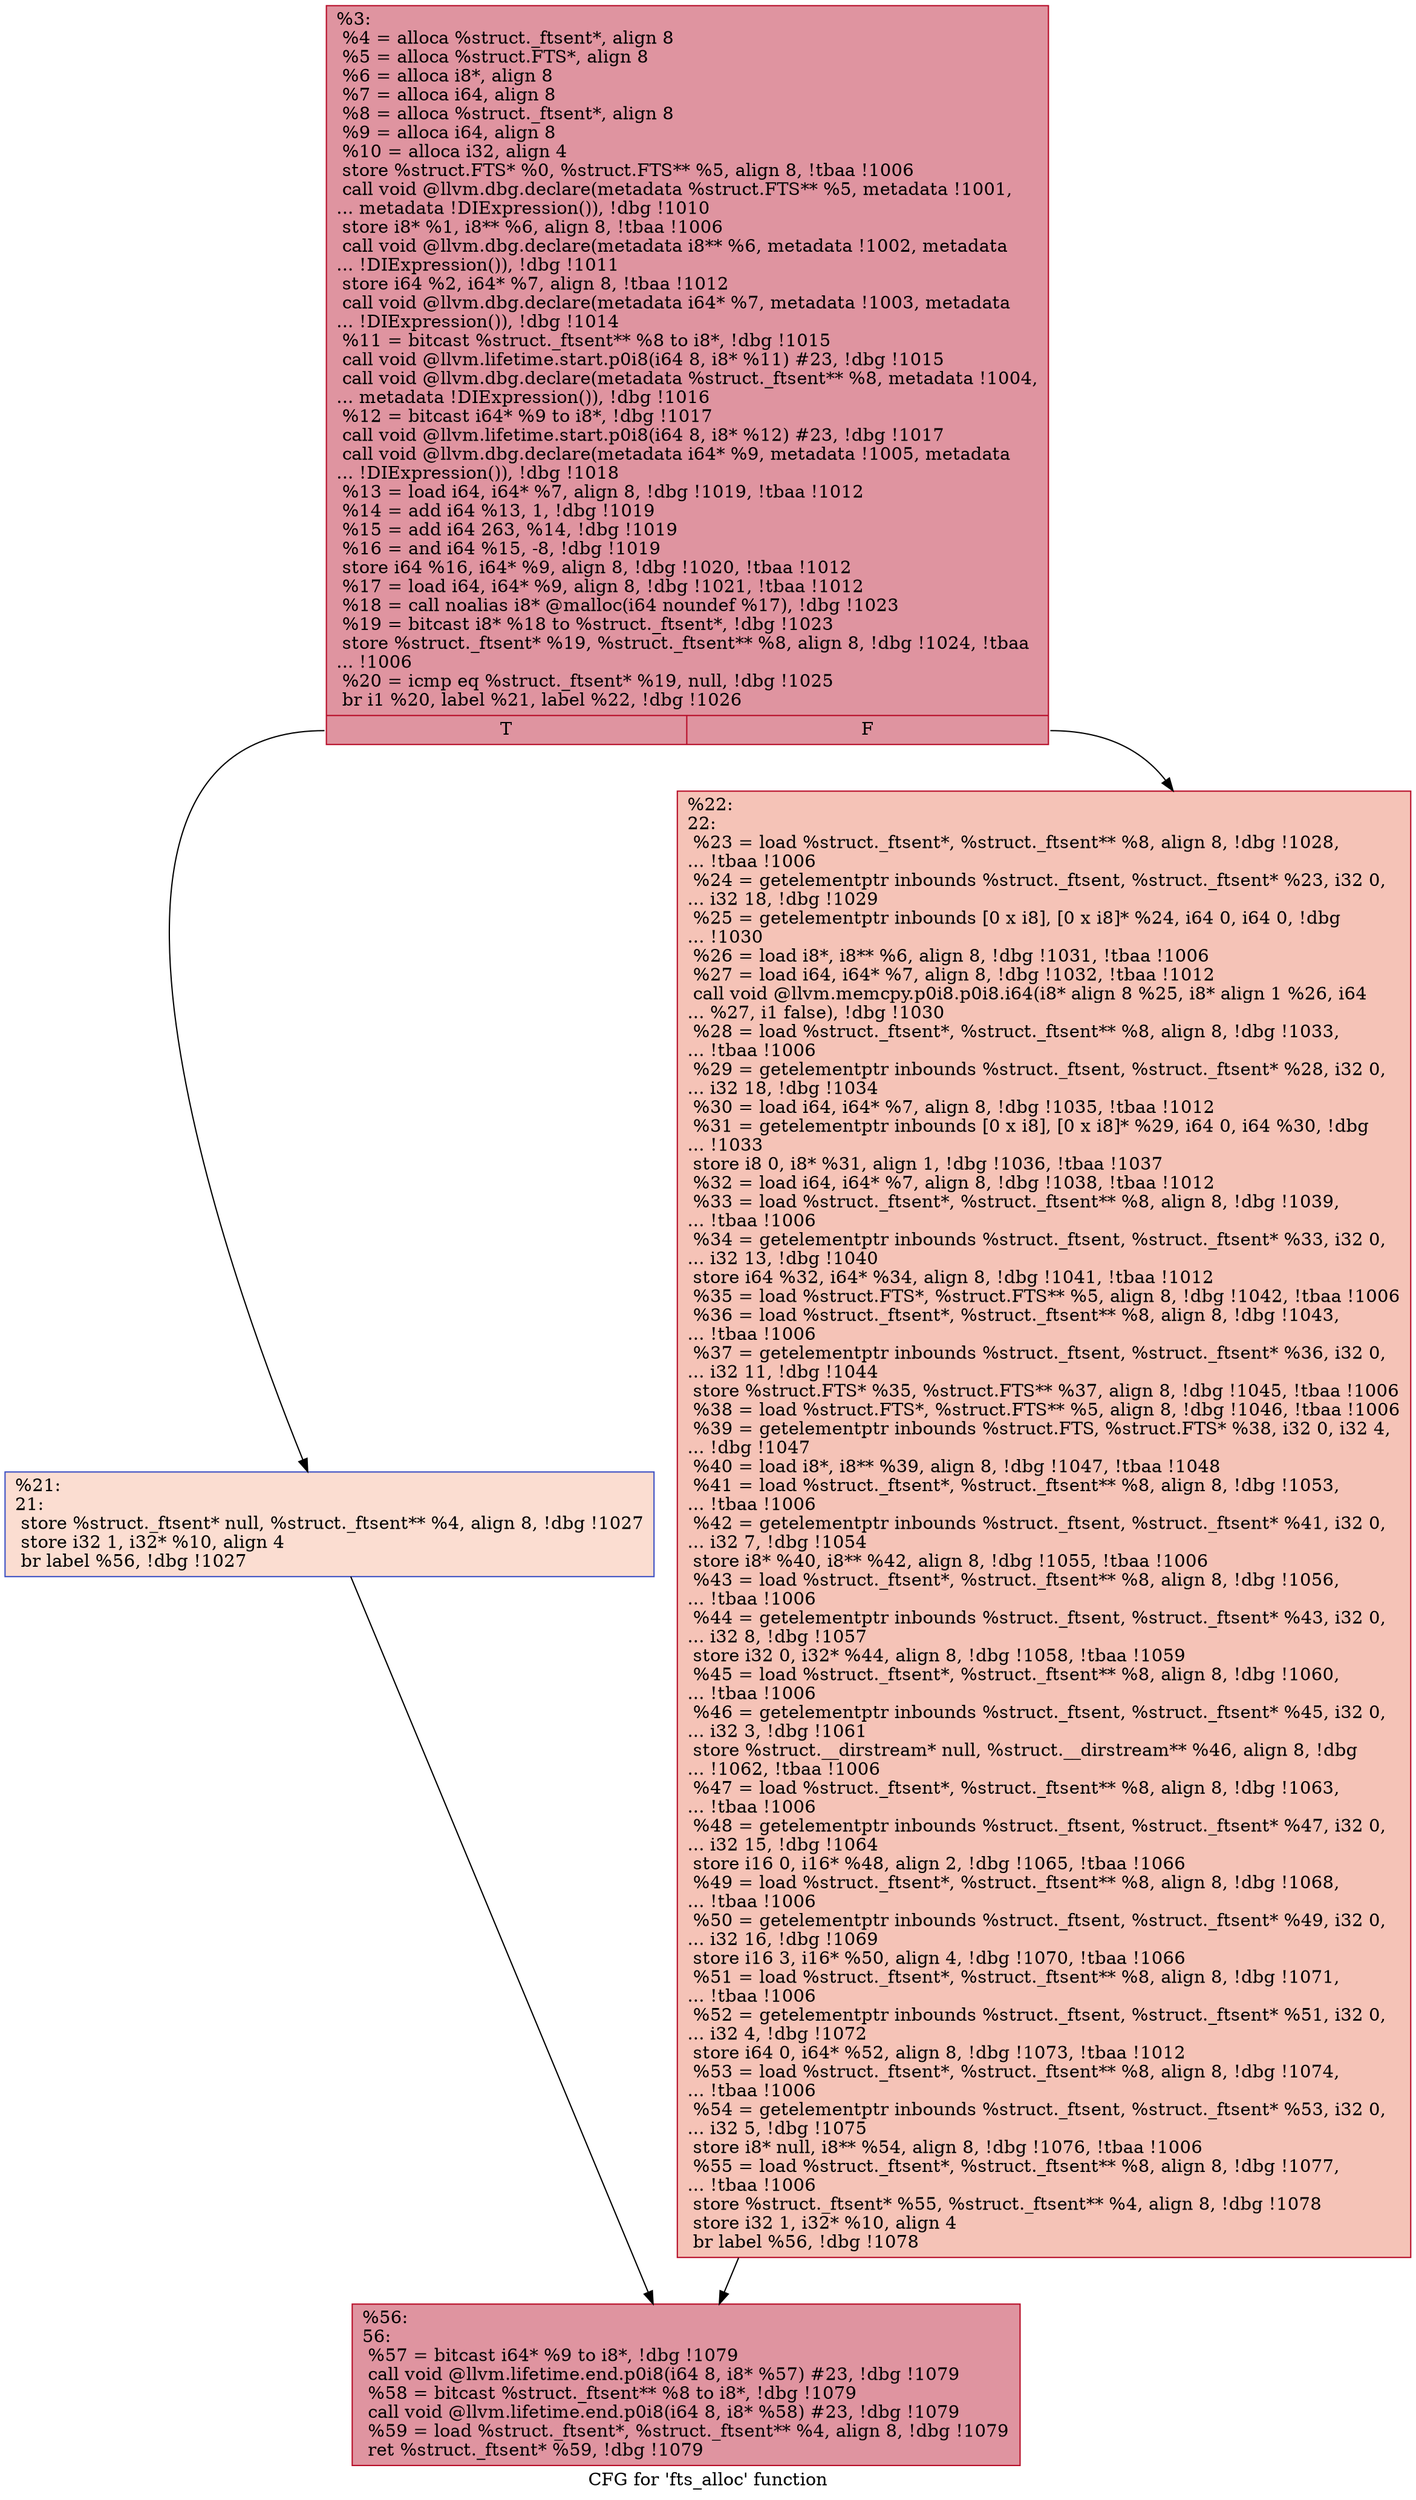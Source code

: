 digraph "CFG for 'fts_alloc' function" {
	label="CFG for 'fts_alloc' function";

	Node0x20b8b00 [shape=record,color="#b70d28ff", style=filled, fillcolor="#b70d2870",label="{%3:\l  %4 = alloca %struct._ftsent*, align 8\l  %5 = alloca %struct.FTS*, align 8\l  %6 = alloca i8*, align 8\l  %7 = alloca i64, align 8\l  %8 = alloca %struct._ftsent*, align 8\l  %9 = alloca i64, align 8\l  %10 = alloca i32, align 4\l  store %struct.FTS* %0, %struct.FTS** %5, align 8, !tbaa !1006\l  call void @llvm.dbg.declare(metadata %struct.FTS** %5, metadata !1001,\l... metadata !DIExpression()), !dbg !1010\l  store i8* %1, i8** %6, align 8, !tbaa !1006\l  call void @llvm.dbg.declare(metadata i8** %6, metadata !1002, metadata\l... !DIExpression()), !dbg !1011\l  store i64 %2, i64* %7, align 8, !tbaa !1012\l  call void @llvm.dbg.declare(metadata i64* %7, metadata !1003, metadata\l... !DIExpression()), !dbg !1014\l  %11 = bitcast %struct._ftsent** %8 to i8*, !dbg !1015\l  call void @llvm.lifetime.start.p0i8(i64 8, i8* %11) #23, !dbg !1015\l  call void @llvm.dbg.declare(metadata %struct._ftsent** %8, metadata !1004,\l... metadata !DIExpression()), !dbg !1016\l  %12 = bitcast i64* %9 to i8*, !dbg !1017\l  call void @llvm.lifetime.start.p0i8(i64 8, i8* %12) #23, !dbg !1017\l  call void @llvm.dbg.declare(metadata i64* %9, metadata !1005, metadata\l... !DIExpression()), !dbg !1018\l  %13 = load i64, i64* %7, align 8, !dbg !1019, !tbaa !1012\l  %14 = add i64 %13, 1, !dbg !1019\l  %15 = add i64 263, %14, !dbg !1019\l  %16 = and i64 %15, -8, !dbg !1019\l  store i64 %16, i64* %9, align 8, !dbg !1020, !tbaa !1012\l  %17 = load i64, i64* %9, align 8, !dbg !1021, !tbaa !1012\l  %18 = call noalias i8* @malloc(i64 noundef %17), !dbg !1023\l  %19 = bitcast i8* %18 to %struct._ftsent*, !dbg !1023\l  store %struct._ftsent* %19, %struct._ftsent** %8, align 8, !dbg !1024, !tbaa\l... !1006\l  %20 = icmp eq %struct._ftsent* %19, null, !dbg !1025\l  br i1 %20, label %21, label %22, !dbg !1026\l|{<s0>T|<s1>F}}"];
	Node0x20b8b00:s0 -> Node0x20bc900;
	Node0x20b8b00:s1 -> Node0x20bc950;
	Node0x20bc900 [shape=record,color="#3d50c3ff", style=filled, fillcolor="#f7b39670",label="{%21:\l21:                                               \l  store %struct._ftsent* null, %struct._ftsent** %4, align 8, !dbg !1027\l  store i32 1, i32* %10, align 4\l  br label %56, !dbg !1027\l}"];
	Node0x20bc900 -> Node0x20bc9a0;
	Node0x20bc950 [shape=record,color="#b70d28ff", style=filled, fillcolor="#e8765c70",label="{%22:\l22:                                               \l  %23 = load %struct._ftsent*, %struct._ftsent** %8, align 8, !dbg !1028,\l... !tbaa !1006\l  %24 = getelementptr inbounds %struct._ftsent, %struct._ftsent* %23, i32 0,\l... i32 18, !dbg !1029\l  %25 = getelementptr inbounds [0 x i8], [0 x i8]* %24, i64 0, i64 0, !dbg\l... !1030\l  %26 = load i8*, i8** %6, align 8, !dbg !1031, !tbaa !1006\l  %27 = load i64, i64* %7, align 8, !dbg !1032, !tbaa !1012\l  call void @llvm.memcpy.p0i8.p0i8.i64(i8* align 8 %25, i8* align 1 %26, i64\l... %27, i1 false), !dbg !1030\l  %28 = load %struct._ftsent*, %struct._ftsent** %8, align 8, !dbg !1033,\l... !tbaa !1006\l  %29 = getelementptr inbounds %struct._ftsent, %struct._ftsent* %28, i32 0,\l... i32 18, !dbg !1034\l  %30 = load i64, i64* %7, align 8, !dbg !1035, !tbaa !1012\l  %31 = getelementptr inbounds [0 x i8], [0 x i8]* %29, i64 0, i64 %30, !dbg\l... !1033\l  store i8 0, i8* %31, align 1, !dbg !1036, !tbaa !1037\l  %32 = load i64, i64* %7, align 8, !dbg !1038, !tbaa !1012\l  %33 = load %struct._ftsent*, %struct._ftsent** %8, align 8, !dbg !1039,\l... !tbaa !1006\l  %34 = getelementptr inbounds %struct._ftsent, %struct._ftsent* %33, i32 0,\l... i32 13, !dbg !1040\l  store i64 %32, i64* %34, align 8, !dbg !1041, !tbaa !1012\l  %35 = load %struct.FTS*, %struct.FTS** %5, align 8, !dbg !1042, !tbaa !1006\l  %36 = load %struct._ftsent*, %struct._ftsent** %8, align 8, !dbg !1043,\l... !tbaa !1006\l  %37 = getelementptr inbounds %struct._ftsent, %struct._ftsent* %36, i32 0,\l... i32 11, !dbg !1044\l  store %struct.FTS* %35, %struct.FTS** %37, align 8, !dbg !1045, !tbaa !1006\l  %38 = load %struct.FTS*, %struct.FTS** %5, align 8, !dbg !1046, !tbaa !1006\l  %39 = getelementptr inbounds %struct.FTS, %struct.FTS* %38, i32 0, i32 4,\l... !dbg !1047\l  %40 = load i8*, i8** %39, align 8, !dbg !1047, !tbaa !1048\l  %41 = load %struct._ftsent*, %struct._ftsent** %8, align 8, !dbg !1053,\l... !tbaa !1006\l  %42 = getelementptr inbounds %struct._ftsent, %struct._ftsent* %41, i32 0,\l... i32 7, !dbg !1054\l  store i8* %40, i8** %42, align 8, !dbg !1055, !tbaa !1006\l  %43 = load %struct._ftsent*, %struct._ftsent** %8, align 8, !dbg !1056,\l... !tbaa !1006\l  %44 = getelementptr inbounds %struct._ftsent, %struct._ftsent* %43, i32 0,\l... i32 8, !dbg !1057\l  store i32 0, i32* %44, align 8, !dbg !1058, !tbaa !1059\l  %45 = load %struct._ftsent*, %struct._ftsent** %8, align 8, !dbg !1060,\l... !tbaa !1006\l  %46 = getelementptr inbounds %struct._ftsent, %struct._ftsent* %45, i32 0,\l... i32 3, !dbg !1061\l  store %struct.__dirstream* null, %struct.__dirstream** %46, align 8, !dbg\l... !1062, !tbaa !1006\l  %47 = load %struct._ftsent*, %struct._ftsent** %8, align 8, !dbg !1063,\l... !tbaa !1006\l  %48 = getelementptr inbounds %struct._ftsent, %struct._ftsent* %47, i32 0,\l... i32 15, !dbg !1064\l  store i16 0, i16* %48, align 2, !dbg !1065, !tbaa !1066\l  %49 = load %struct._ftsent*, %struct._ftsent** %8, align 8, !dbg !1068,\l... !tbaa !1006\l  %50 = getelementptr inbounds %struct._ftsent, %struct._ftsent* %49, i32 0,\l... i32 16, !dbg !1069\l  store i16 3, i16* %50, align 4, !dbg !1070, !tbaa !1066\l  %51 = load %struct._ftsent*, %struct._ftsent** %8, align 8, !dbg !1071,\l... !tbaa !1006\l  %52 = getelementptr inbounds %struct._ftsent, %struct._ftsent* %51, i32 0,\l... i32 4, !dbg !1072\l  store i64 0, i64* %52, align 8, !dbg !1073, !tbaa !1012\l  %53 = load %struct._ftsent*, %struct._ftsent** %8, align 8, !dbg !1074,\l... !tbaa !1006\l  %54 = getelementptr inbounds %struct._ftsent, %struct._ftsent* %53, i32 0,\l... i32 5, !dbg !1075\l  store i8* null, i8** %54, align 8, !dbg !1076, !tbaa !1006\l  %55 = load %struct._ftsent*, %struct._ftsent** %8, align 8, !dbg !1077,\l... !tbaa !1006\l  store %struct._ftsent* %55, %struct._ftsent** %4, align 8, !dbg !1078\l  store i32 1, i32* %10, align 4\l  br label %56, !dbg !1078\l}"];
	Node0x20bc950 -> Node0x20bc9a0;
	Node0x20bc9a0 [shape=record,color="#b70d28ff", style=filled, fillcolor="#b70d2870",label="{%56:\l56:                                               \l  %57 = bitcast i64* %9 to i8*, !dbg !1079\l  call void @llvm.lifetime.end.p0i8(i64 8, i8* %57) #23, !dbg !1079\l  %58 = bitcast %struct._ftsent** %8 to i8*, !dbg !1079\l  call void @llvm.lifetime.end.p0i8(i64 8, i8* %58) #23, !dbg !1079\l  %59 = load %struct._ftsent*, %struct._ftsent** %4, align 8, !dbg !1079\l  ret %struct._ftsent* %59, !dbg !1079\l}"];
}
